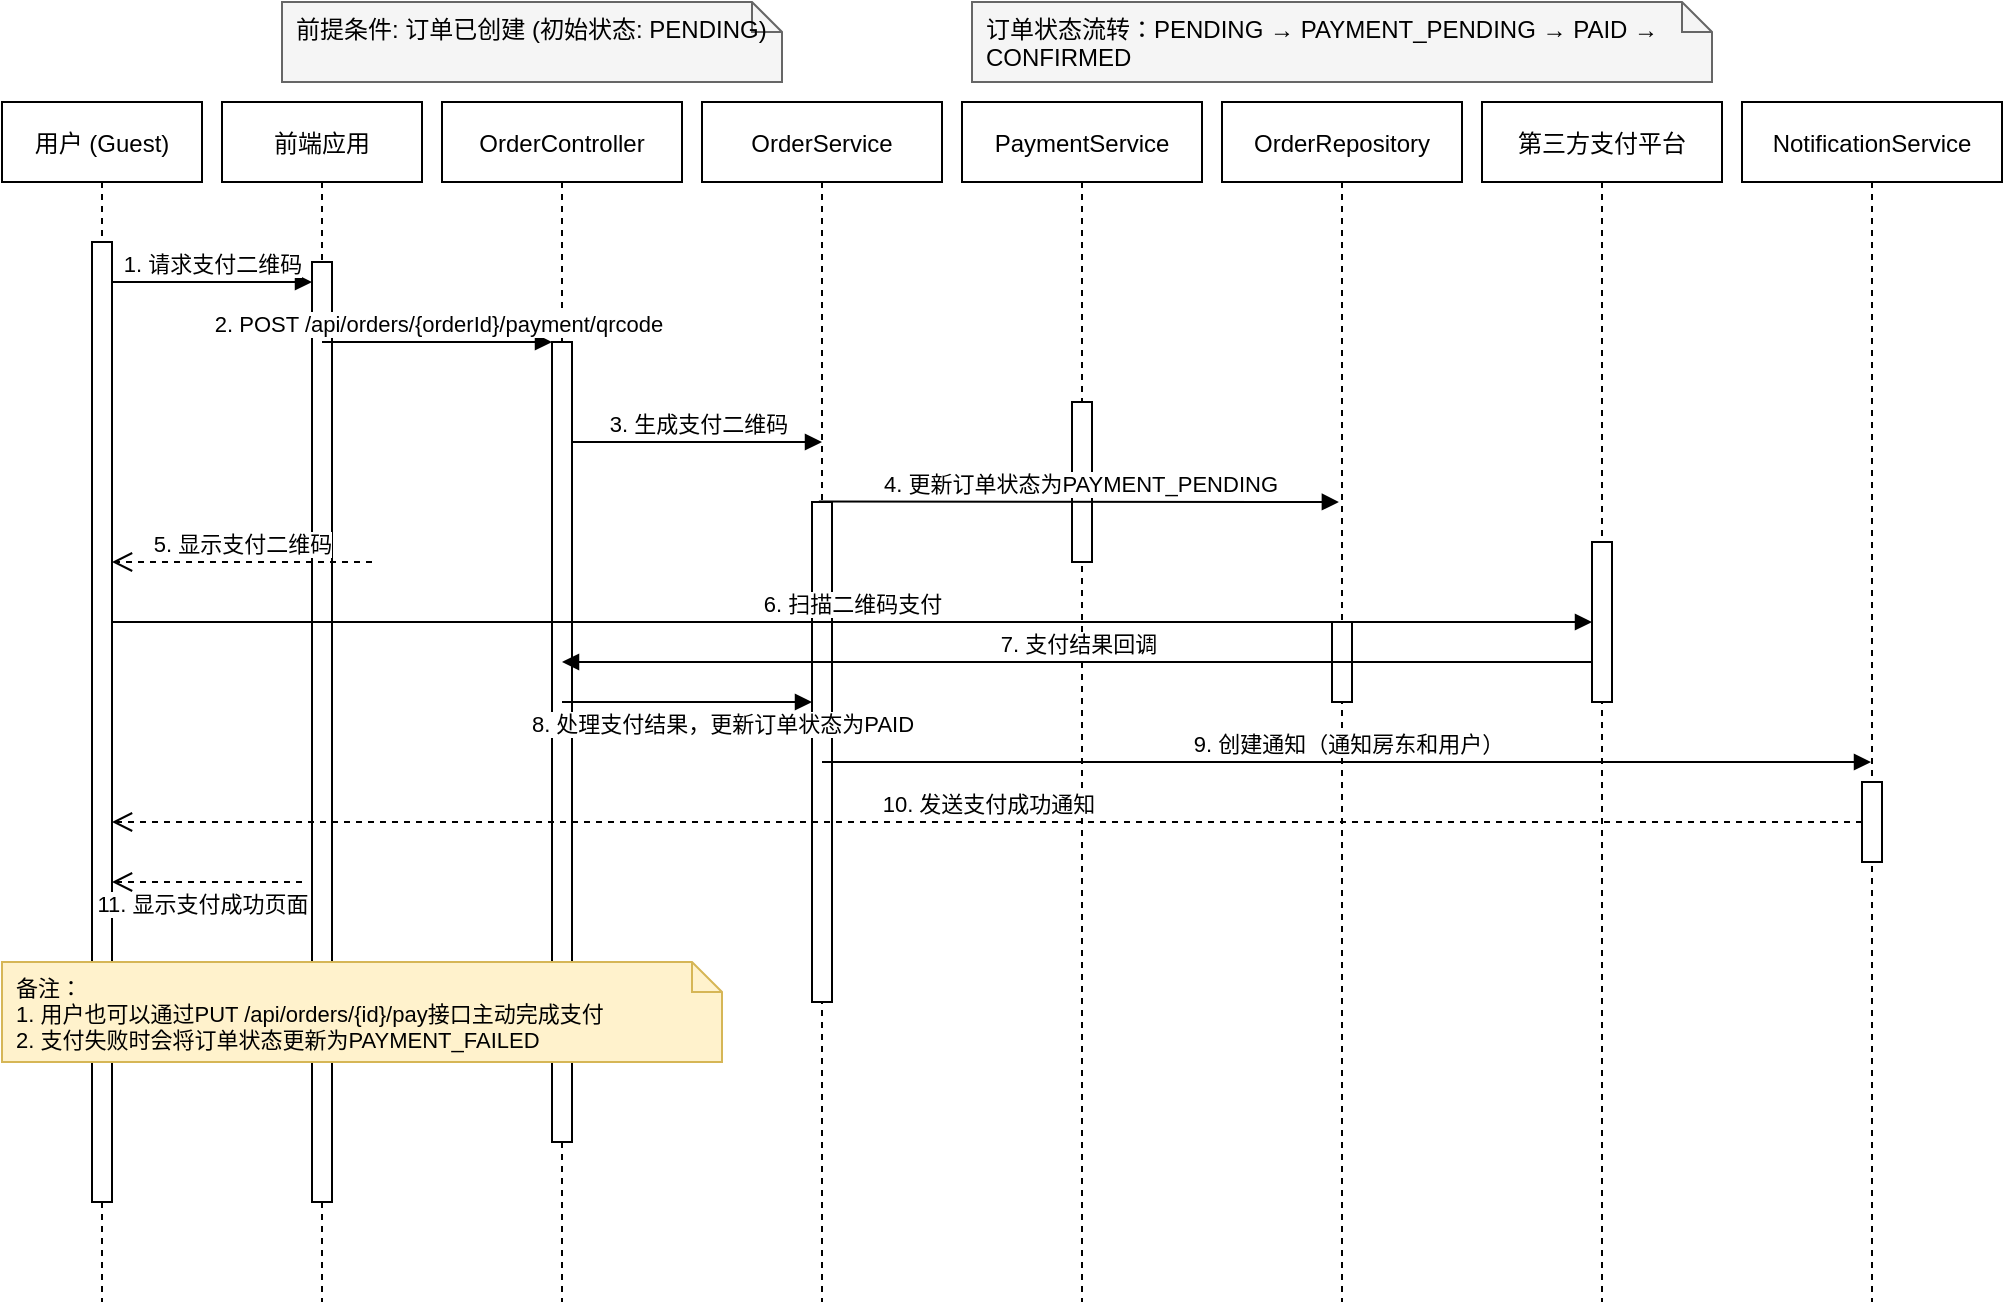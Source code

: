 <mxfile version="26.2.2">
  <diagram id="payment_sequence_diagram" name="订单支付流程时序图">
    <mxGraphModel dx="1030" dy="611" grid="1" gridSize="10" guides="1" tooltips="1" connect="1" arrows="1" fold="1" page="1" pageScale="1" pageWidth="1169" pageHeight="827" math="0" shadow="0">
      <root>
        <mxCell id="0" />
        <mxCell id="1" parent="0" />
        <mxCell id="lifeline-user" value="用户 (Guest)" style="shape=umlLifeline;perimeter=lifelinePerimeter;container=1;collapsible=0;recursiveResize=0;rounded=0;shadow=0;strokeWidth=1;size=40;fontSize=12;" parent="1" vertex="1">
          <mxGeometry x="70" y="120" width="100" height="600" as="geometry" />
        </mxCell>
        <mxCell id="activation-user" value="" style="html=1;points=[];perimeter=orthogonalPerimeter;outlineConnect=0;targetShapes=umlLifeline;portConstraint=eastwest;newEdgeStyle={&quot;edgeStyle&quot;:&quot;elbowEdgeStyle&quot;,&quot;elbow&quot;:&quot;vertical&quot;,&quot;curved&quot;:0,&quot;rounded&quot;:0};fontSize=11;" parent="lifeline-user" vertex="1">
          <mxGeometry x="45" y="70" width="10" height="480" as="geometry" />
        </mxCell>
        <mxCell id="lifeline-frontend" value="前端应用" style="shape=umlLifeline;perimeter=lifelinePerimeter;container=1;collapsible=0;recursiveResize=0;rounded=0;shadow=0;strokeWidth=1;size=40;fontSize=12;" parent="1" vertex="1">
          <mxGeometry x="180" y="120" width="100" height="600" as="geometry" />
        </mxCell>
        <mxCell id="activation-frontend" value="" style="html=1;points=[];perimeter=orthogonalPerimeter;outlineConnect=0;targetShapes=umlLifeline;portConstraint=eastwest;newEdgeStyle={&quot;edgeStyle&quot;:&quot;elbowEdgeStyle&quot;,&quot;elbow&quot;:&quot;vertical&quot;,&quot;curved&quot;:0,&quot;rounded&quot;:0};fontSize=11;" parent="lifeline-frontend" vertex="1">
          <mxGeometry x="45" y="80" width="10" height="470" as="geometry" />
        </mxCell>
        <mxCell id="lifeline-controller" value="OrderController" style="shape=umlLifeline;perimeter=lifelinePerimeter;container=1;collapsible=0;recursiveResize=0;rounded=0;shadow=0;strokeWidth=1;size=40;fontSize=12;" parent="1" vertex="1">
          <mxGeometry x="290" y="120" width="120" height="600" as="geometry" />
        </mxCell>
        <mxCell id="activation-controller" value="" style="html=1;points=[];perimeter=orthogonalPerimeter;outlineConnect=0;targetShapes=umlLifeline;portConstraint=eastwest;newEdgeStyle={&quot;edgeStyle&quot;:&quot;elbowEdgeStyle&quot;,&quot;elbow&quot;:&quot;vertical&quot;,&quot;curved&quot;:0,&quot;rounded&quot;:0};fontSize=11;" parent="lifeline-controller" vertex="1">
          <mxGeometry x="55" y="120" width="10" height="400" as="geometry" />
        </mxCell>
        <mxCell id="lifeline-orderservice" value="OrderService" style="shape=umlLifeline;perimeter=lifelinePerimeter;container=1;collapsible=0;recursiveResize=0;rounded=0;shadow=0;strokeWidth=1;size=40;fontSize=12;" parent="1" vertex="1">
          <mxGeometry x="420" y="120" width="120" height="600" as="geometry" />
        </mxCell>
        <mxCell id="activation-orderservice" value="" style="html=1;points=[];perimeter=orthogonalPerimeter;outlineConnect=0;targetShapes=umlLifeline;portConstraint=eastwest;newEdgeStyle={&quot;edgeStyle&quot;:&quot;elbowEdgeStyle&quot;,&quot;elbow&quot;:&quot;vertical&quot;,&quot;curved&quot;:0,&quot;rounded&quot;:0};fontSize=11;" parent="lifeline-orderservice" vertex="1">
          <mxGeometry x="55" y="200" width="10" height="250" as="geometry" />
        </mxCell>
        <mxCell id="lifeline-paymentservice" value="PaymentService" style="shape=umlLifeline;perimeter=lifelinePerimeter;container=1;collapsible=0;recursiveResize=0;rounded=0;shadow=0;strokeWidth=1;size=40;fontSize=12;" parent="1" vertex="1">
          <mxGeometry x="550" y="120" width="120" height="600" as="geometry" />
        </mxCell>
        <mxCell id="activation-payment" value="" style="html=1;points=[];perimeter=orthogonalPerimeter;outlineConnect=0;targetShapes=umlLifeline;portConstraint=eastwest;newEdgeStyle={&quot;edgeStyle&quot;:&quot;elbowEdgeStyle&quot;,&quot;elbow&quot;:&quot;vertical&quot;,&quot;curved&quot;:0,&quot;rounded&quot;:0};fontSize=11;" parent="lifeline-paymentservice" vertex="1">
          <mxGeometry x="55" y="150" width="10" height="80" as="geometry" />
        </mxCell>
        <mxCell id="lifeline-repository" value="OrderRepository" style="shape=umlLifeline;perimeter=lifelinePerimeter;container=1;collapsible=0;recursiveResize=0;rounded=0;shadow=0;strokeWidth=1;size=40;fontSize=12;" parent="1" vertex="1">
          <mxGeometry x="680" y="120" width="120" height="600" as="geometry" />
        </mxCell>
        <mxCell id="activation-repo" value="" style="html=1;points=[];perimeter=orthogonalPerimeter;outlineConnect=0;targetShapes=umlLifeline;portConstraint=eastwest;newEdgeStyle={&quot;edgeStyle&quot;:&quot;elbowEdgeStyle&quot;,&quot;elbow&quot;:&quot;vertical&quot;,&quot;curved&quot;:0,&quot;rounded&quot;:0};fontSize=11;" parent="lifeline-repository" vertex="1">
          <mxGeometry x="55" y="260" width="10" height="40" as="geometry" />
        </mxCell>
        <mxCell id="lifeline-payment" value="第三方支付平台" style="shape=umlLifeline;perimeter=lifelinePerimeter;container=1;collapsible=0;recursiveResize=0;rounded=0;shadow=0;strokeWidth=1;size=40;fontSize=12;" parent="1" vertex="1">
          <mxGeometry x="810" y="120" width="120" height="600" as="geometry" />
        </mxCell>
        <mxCell id="activation-payment-gateway" value="" style="html=1;points=[];perimeter=orthogonalPerimeter;outlineConnect=0;targetShapes=umlLifeline;portConstraint=eastwest;newEdgeStyle={&quot;edgeStyle&quot;:&quot;elbowEdgeStyle&quot;,&quot;elbow&quot;:&quot;vertical&quot;,&quot;curved&quot;:0,&quot;rounded&quot;:0};fontSize=11;" parent="lifeline-payment" vertex="1">
          <mxGeometry x="55" y="220" width="10" height="80" as="geometry" />
        </mxCell>
        <mxCell id="lifeline-notify" value="NotificationService" style="shape=umlLifeline;perimeter=lifelinePerimeter;container=1;collapsible=0;recursiveResize=0;rounded=0;shadow=0;strokeWidth=1;size=40;fontSize=12;" parent="1" vertex="1">
          <mxGeometry x="940" y="120" width="130" height="600" as="geometry" />
        </mxCell>
        <mxCell id="activation-notification" value="" style="html=1;points=[];perimeter=orthogonalPerimeter;outlineConnect=0;targetShapes=umlLifeline;portConstraint=eastwest;newEdgeStyle={&quot;edgeStyle&quot;:&quot;elbowEdgeStyle&quot;,&quot;elbow&quot;:&quot;vertical&quot;,&quot;curved&quot;:0,&quot;rounded&quot;:0};fontSize=11;" parent="lifeline-notify" vertex="1">
          <mxGeometry x="60" y="340" width="10" height="40" as="geometry" />
        </mxCell>
        <mxCell id="note-precondition" value="前提条件: 订单已创建 (初始状态: PENDING)" style="shape=note;size=15;whiteSpace=wrap;html=1;verticalAlign=top;align=left;spacingLeft=5;fillColor=#f5f5f5;strokeColor=#666666;fontSize=12;" parent="1" vertex="1">
          <mxGeometry x="210" y="70" width="250" height="40" as="geometry" />
        </mxCell>
        <mxCell id="msg-qr-req" value="1. 请求支付二维码" style="html=1;verticalAlign=bottom;endArrow=block;edgeStyle=elbowEdgeStyle;elbow=vertical;curved=0;rounded=0;fontSize=11;" parent="1" edge="1" target="activation-frontend">
          <mxGeometry relative="1" as="geometry">
            <Array as="points">
              <mxPoint x="170" y="210" />
            </Array>
            <mxPoint x="125" y="210" as="sourcePoint" />
            <mxPoint x="255" y="210" as="targetPoint" />
          </mxGeometry>
        </mxCell>
        <mxCell id="msg-api-req" value="2. POST /api/orders/{orderId}/payment/qrcode" style="html=1;verticalAlign=bottom;endArrow=block;edgeStyle=elbowEdgeStyle;elbow=vertical;curved=0;rounded=0;fontSize=11;" parent="1" edge="1" target="activation-controller" source="lifeline-frontend">
          <mxGeometry relative="1" as="geometry">
            <Array as="points">
              <mxPoint x="320" y="240" />
            </Array>
            <mxPoint x="265" y="240" as="sourcePoint" />
            <mxPoint x="405" y="240" as="targetPoint" />
          </mxGeometry>
        </mxCell>
        <mxCell id="msg-update-order" value="4. 更新订单状态为PAYMENT_PENDING" style="html=1;verticalAlign=bottom;endArrow=block;edgeStyle=elbowEdgeStyle;elbow=vertical;curved=0;rounded=0;fontSize=11;entryX=0.487;entryY=0.332;entryDx=0;entryDy=0;entryPerimeter=0;exitX=0.487;exitY=0.333;exitDx=0;exitDy=0;exitPerimeter=0;" parent="1" edge="1" target="lifeline-repository" source="lifeline-orderservice">
          <mxGeometry relative="1" as="geometry">
            <Array as="points">
              <mxPoint x="700" y="320" />
            </Array>
            <mxPoint x="565" y="320" as="sourcePoint" />
            <mxPoint x="875" y="320" as="targetPoint" />
          </mxGeometry>
        </mxCell>
        <mxCell id="msg-display-qr" value="5. 显示支付二维码" style="html=1;verticalAlign=bottom;endArrow=open;dashed=1;endSize=8;edgeStyle=elbowEdgeStyle;elbow=vertical;curved=0;rounded=0;fontSize=11;" parent="1" edge="1">
          <mxGeometry relative="1" as="geometry">
            <Array as="points">
              <mxPoint x="200" y="350" />
            </Array>
            <mxPoint x="255" y="350" as="sourcePoint" />
            <mxPoint x="125" y="350" as="targetPoint" />
          </mxGeometry>
        </mxCell>
        <mxCell id="msg-user-scan-pay" value="6. 扫描二维码支付" style="html=1;verticalAlign=bottom;endArrow=block;edgeStyle=elbowEdgeStyle;elbow=vertical;curved=0;rounded=0;fontSize=11;" parent="1" edge="1" target="activation-payment-gateway">
          <mxGeometry relative="1" as="geometry">
            <Array as="points">
              <mxPoint x="510" y="380" />
            </Array>
            <mxPoint x="125" y="380" as="sourcePoint" />
            <mxPoint x="1025" y="380" as="targetPoint" />
          </mxGeometry>
        </mxCell>
        <mxCell id="msg-payment-callback" value="7. 支付结果回调" style="html=1;verticalAlign=bottom;endArrow=block;edgeStyle=elbowEdgeStyle;elbow=vertical;curved=0;rounded=0;fontSize=11;" parent="1" edge="1" target="lifeline-controller" source="activation-payment-gateway">
          <mxGeometry relative="1" as="geometry">
            <Array as="points">
              <mxPoint x="750" y="400" />
            </Array>
            <mxPoint x="1025" y="400" as="sourcePoint" />
            <mxPoint x="405" y="400" as="targetPoint" />
          </mxGeometry>
        </mxCell>
        <mxCell id="msg-process-payment" value="8. 处理支付结果，更新订单状态为PAID" style="html=1;verticalAlign=bottom;endArrow=block;edgeStyle=elbowEdgeStyle;elbow=vertical;curved=0;rounded=0;fontSize=11;" parent="1" edge="1" target="activation-orderservice" source="lifeline-controller">
          <mxGeometry x="0.283" y="-20" relative="1" as="geometry">
            <Array as="points">
              <mxPoint x="480" y="430" />
            </Array>
            <mxPoint x="415" y="430" as="sourcePoint" />
            <mxPoint x="560" y="430" as="targetPoint" />
            <mxPoint as="offset" />
          </mxGeometry>
        </mxCell>
        <mxCell id="msg-notify-host" value="9. 创建通知（通知房东和用户）" style="html=1;verticalAlign=bottom;endArrow=block;edgeStyle=elbowEdgeStyle;elbow=vertical;curved=0;rounded=0;fontSize=11;" parent="1" edge="1" target="lifeline-notify" source="lifeline-orderservice">
          <mxGeometry relative="1" as="geometry">
            <Array as="points">
              <mxPoint x="850" y="450" />
            </Array>
            <mxPoint x="565" y="450" as="sourcePoint" />
            <mxPoint x="1160" y="450" as="targetPoint" />
          </mxGeometry>
        </mxCell>
        <mxCell id="msg-send-notification-user" value="10. 发送支付成功通知" style="html=1;verticalAlign=bottom;endArrow=open;dashed=1;endSize=8;edgeStyle=elbowEdgeStyle;elbow=vertical;curved=0;rounded=0;fontSize=11;" parent="1" edge="1" source="activation-notification">
          <mxGeometry relative="1" as="geometry">
            <Array as="points">
              <mxPoint x="600" y="480" />
            </Array>
            <mxPoint x="1120" y="480" as="sourcePoint" />
            <mxPoint x="125" y="480" as="targetPoint" />
          </mxGeometry>
        </mxCell>
        <mxCell id="msg-show-success" value="11. 显示支付成功页面" style="html=1;verticalAlign=bottom;endArrow=open;dashed=1;endSize=8;edgeStyle=elbowEdgeStyle;elbow=vertical;curved=0;rounded=0;fontSize=11;" parent="1" edge="1">
          <mxGeometry x="0.053" y="20" relative="1" as="geometry">
            <Array as="points">
              <mxPoint x="200" y="510" />
            </Array>
            <mxPoint x="220" y="510" as="sourcePoint" />
            <mxPoint x="125" y="510" as="targetPoint" />
            <mxPoint as="offset" />
          </mxGeometry>
        </mxCell>
        <mxCell id="note-states" value="订单状态流转：PENDING → PAYMENT_PENDING → PAID → CONFIRMED" style="shape=note;size=15;whiteSpace=wrap;html=1;verticalAlign=top;align=left;spacingLeft=5;fillColor=#f5f5f5;strokeColor=#666666;fontSize=12;" parent="1" vertex="1">
          <mxGeometry x="555" y="70" width="370" height="40" as="geometry" />
        </mxCell>
        <mxCell id="note-alternative" value="备注：&#xa;1. 用户也可以通过PUT /api/orders/{id}/pay接口主动完成支付&#xa;2. 支付失败时会将订单状态更新为PAYMENT_FAILED" style="shape=note;size=15;whiteSpace=wrap;html=1;verticalAlign=top;align=left;spacingLeft=5;fillColor=#fff2cc;strokeColor=#d6b656;fontSize=11;" parent="1" vertex="1">
          <mxGeometry x="70" y="550" width="360" height="50" as="geometry" />
        </mxCell>
        <mxCell id="msg-gen-qr-req" value="3. 生成支付二维码" style="html=1;verticalAlign=bottom;endArrow=block;edgeStyle=elbowEdgeStyle;elbow=vertical;curved=0;rounded=0;fontSize=11;entryX=0.5;entryY=0.283;entryDx=0;entryDy=0;entryPerimeter=0;" parent="1" edge="1" target="lifeline-orderservice" source="activation-controller">
          <mxGeometry relative="1" as="geometry">
            <Array as="points">
              <mxPoint x="465" y="290" />
            </Array>
            <mxPoint x="400" y="290" as="sourcePoint" />
            <mxPoint x="465" y="290" as="targetPoint" />
          </mxGeometry>
        </mxCell>
      </root>
    </mxGraphModel>
  </diagram>
</mxfile>
